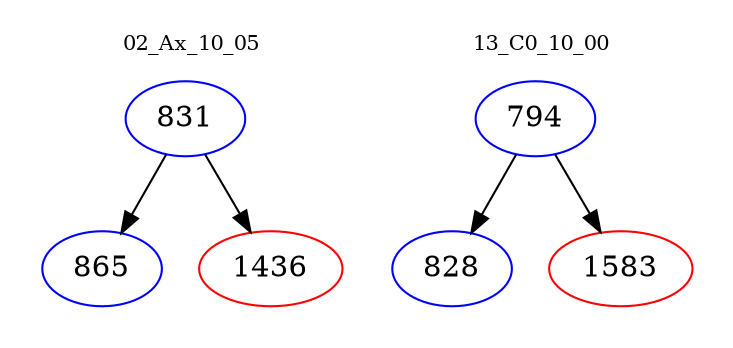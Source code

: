 digraph{
subgraph cluster_0 {
color = white
label = "02_Ax_10_05";
fontsize=10;
T0_831 [label="831", color="blue"]
T0_831 -> T0_865 [color="black"]
T0_865 [label="865", color="blue"]
T0_831 -> T0_1436 [color="black"]
T0_1436 [label="1436", color="red"]
}
subgraph cluster_1 {
color = white
label = "13_C0_10_00";
fontsize=10;
T1_794 [label="794", color="blue"]
T1_794 -> T1_828 [color="black"]
T1_828 [label="828", color="blue"]
T1_794 -> T1_1583 [color="black"]
T1_1583 [label="1583", color="red"]
}
}

